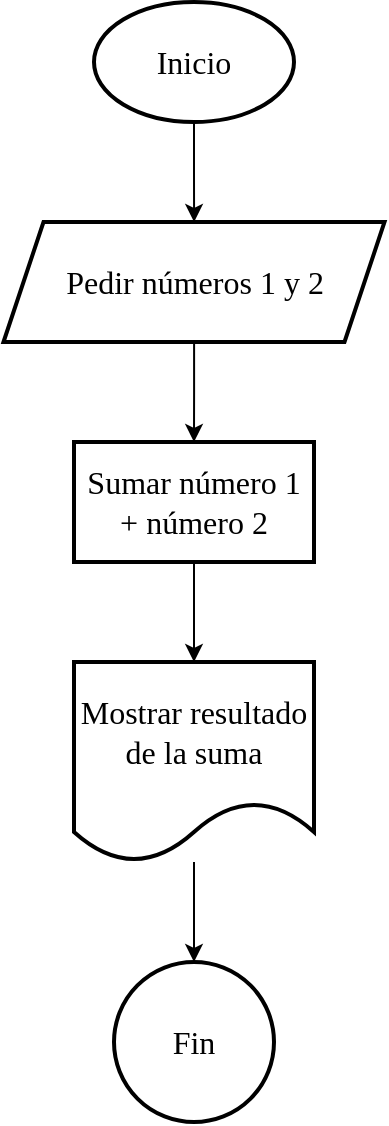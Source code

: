 <mxfile version="24.4.8" type="github">
  <diagram id="C5RBs43oDa-KdzZeNtuy" name="Page-1">
    <mxGraphModel dx="359" dy="507" grid="1" gridSize="10" guides="1" tooltips="1" connect="1" arrows="1" fold="1" page="1" pageScale="1" pageWidth="827" pageHeight="1169" math="0" shadow="0">
      <root>
        <mxCell id="WIyWlLk6GJQsqaUBKTNV-0" />
        <mxCell id="WIyWlLk6GJQsqaUBKTNV-1" parent="WIyWlLk6GJQsqaUBKTNV-0" />
        <mxCell id="o2KAQqYEVxBAyBSrjhWb-5" value="" style="edgeStyle=orthogonalEdgeStyle;rounded=0;orthogonalLoop=1;jettySize=auto;html=1;" edge="1" parent="WIyWlLk6GJQsqaUBKTNV-1" source="o2KAQqYEVxBAyBSrjhWb-2" target="o2KAQqYEVxBAyBSrjhWb-4">
          <mxGeometry relative="1" as="geometry" />
        </mxCell>
        <mxCell id="o2KAQqYEVxBAyBSrjhWb-2" value="Inicio" style="strokeWidth=2;html=1;shape=mxgraph.flowchart.start_1;whiteSpace=wrap;fontFamily=Georgia;fontSize=16;" vertex="1" parent="WIyWlLk6GJQsqaUBKTNV-1">
          <mxGeometry x="364" y="70" width="100" height="60" as="geometry" />
        </mxCell>
        <mxCell id="o2KAQqYEVxBAyBSrjhWb-7" value="" style="edgeStyle=orthogonalEdgeStyle;rounded=0;orthogonalLoop=1;jettySize=auto;html=1;" edge="1" parent="WIyWlLk6GJQsqaUBKTNV-1" source="o2KAQqYEVxBAyBSrjhWb-4" target="o2KAQqYEVxBAyBSrjhWb-6">
          <mxGeometry relative="1" as="geometry" />
        </mxCell>
        <mxCell id="o2KAQqYEVxBAyBSrjhWb-4" value="Pedir números 1 y 2" style="shape=parallelogram;perimeter=parallelogramPerimeter;whiteSpace=wrap;html=1;fixedSize=1;fontSize=16;fontFamily=Georgia;strokeWidth=2;" vertex="1" parent="WIyWlLk6GJQsqaUBKTNV-1">
          <mxGeometry x="318.75" y="180" width="190.5" height="60" as="geometry" />
        </mxCell>
        <mxCell id="o2KAQqYEVxBAyBSrjhWb-9" value="" style="edgeStyle=orthogonalEdgeStyle;rounded=0;orthogonalLoop=1;jettySize=auto;html=1;" edge="1" parent="WIyWlLk6GJQsqaUBKTNV-1" source="o2KAQqYEVxBAyBSrjhWb-6" target="o2KAQqYEVxBAyBSrjhWb-8">
          <mxGeometry relative="1" as="geometry" />
        </mxCell>
        <mxCell id="o2KAQqYEVxBAyBSrjhWb-6" value="Sumar número 1 + número 2" style="whiteSpace=wrap;html=1;fontSize=16;fontFamily=Georgia;strokeWidth=2;" vertex="1" parent="WIyWlLk6GJQsqaUBKTNV-1">
          <mxGeometry x="354" y="290" width="120" height="60" as="geometry" />
        </mxCell>
        <mxCell id="o2KAQqYEVxBAyBSrjhWb-11" value="" style="edgeStyle=orthogonalEdgeStyle;rounded=0;orthogonalLoop=1;jettySize=auto;html=1;" edge="1" parent="WIyWlLk6GJQsqaUBKTNV-1" source="o2KAQqYEVxBAyBSrjhWb-8" target="o2KAQqYEVxBAyBSrjhWb-10">
          <mxGeometry relative="1" as="geometry" />
        </mxCell>
        <mxCell id="o2KAQqYEVxBAyBSrjhWb-8" value="Mostrar resultado de la suma" style="shape=document;whiteSpace=wrap;html=1;boundedLbl=1;fontSize=16;fontFamily=Georgia;strokeWidth=2;" vertex="1" parent="WIyWlLk6GJQsqaUBKTNV-1">
          <mxGeometry x="354" y="400" width="120" height="100" as="geometry" />
        </mxCell>
        <mxCell id="o2KAQqYEVxBAyBSrjhWb-10" value="Fin" style="ellipse;whiteSpace=wrap;html=1;fontSize=16;fontFamily=Georgia;strokeWidth=2;" vertex="1" parent="WIyWlLk6GJQsqaUBKTNV-1">
          <mxGeometry x="374" y="550" width="80" height="80" as="geometry" />
        </mxCell>
      </root>
    </mxGraphModel>
  </diagram>
</mxfile>
